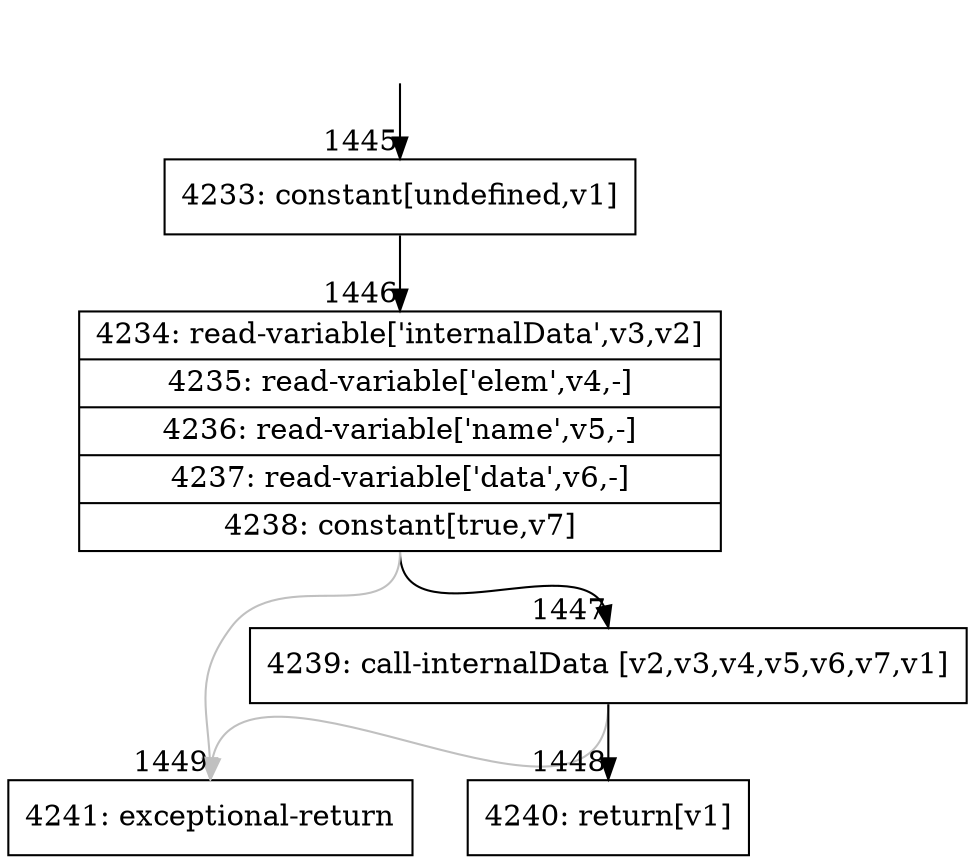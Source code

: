 digraph {
rankdir="TD"
BB_entry97[shape=none,label=""];
BB_entry97 -> BB1445 [tailport=s, headport=n, headlabel="    1445"]
BB1445 [shape=record label="{4233: constant[undefined,v1]}" ] 
BB1445 -> BB1446 [tailport=s, headport=n, headlabel="      1446"]
BB1446 [shape=record label="{4234: read-variable['internalData',v3,v2]|4235: read-variable['elem',v4,-]|4236: read-variable['name',v5,-]|4237: read-variable['data',v6,-]|4238: constant[true,v7]}" ] 
BB1446 -> BB1447 [tailport=s, headport=n, headlabel="      1447"]
BB1446 -> BB1449 [tailport=s, headport=n, color=gray, headlabel="      1449"]
BB1447 [shape=record label="{4239: call-internalData [v2,v3,v4,v5,v6,v7,v1]}" ] 
BB1447 -> BB1448 [tailport=s, headport=n, headlabel="      1448"]
BB1447 -> BB1449 [tailport=s, headport=n, color=gray]
BB1448 [shape=record label="{4240: return[v1]}" ] 
BB1449 [shape=record label="{4241: exceptional-return}" ] 
}
